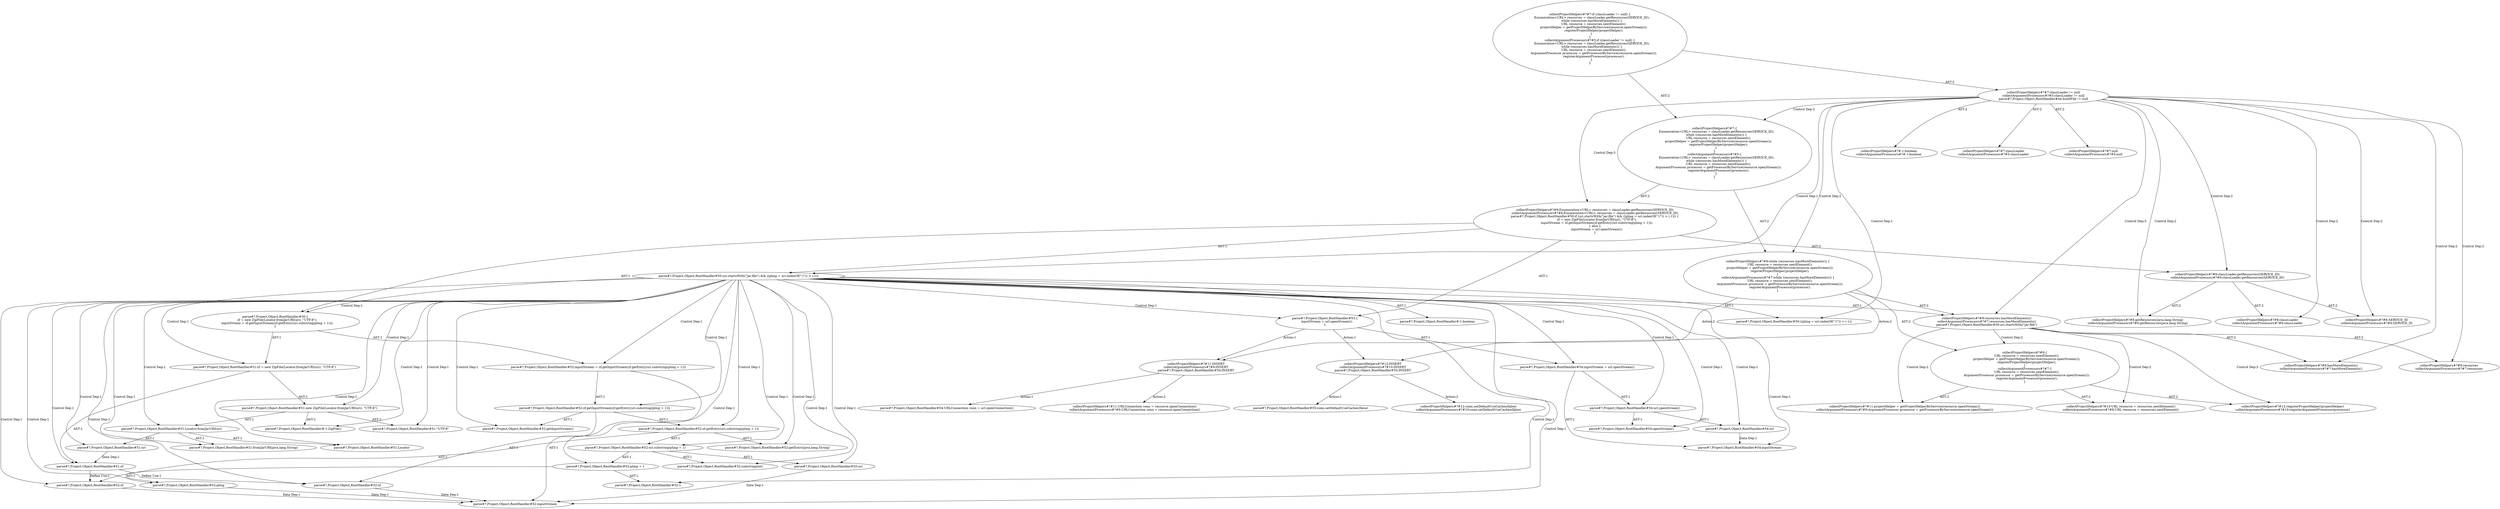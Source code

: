 digraph "Pattern" {
0 [label="collectProjectHelpers#?#11:INSERT
collectArgumentProcessors#?#9:INSERT
parse#?,Project,Object,RootHandler#54:INSERT" shape=ellipse]
1 [label="collectProjectHelpers#?#9:while (resources.hasMoreElements()) \{
    URL resource = resources.nextElement();
    projectHelper = getProjectHelperByService(resource.openStream());
    registerProjectHelper(projectHelper);
\} 
collectArgumentProcessors#?#7:while (resources.hasMoreElements()) \{
    URL resource = resources.nextElement();
    ArgumentProcessor processor = getProcessorByService(resource.openStream());
    registerArgumentProcessor(processor);
\} " shape=ellipse]
2 [label="collectProjectHelpers#?#7:classLoader != null
collectArgumentProcessors#?#5:classLoader != null
parse#?,Project,Object,RootHandler#44:buildFile != null" shape=ellipse]
3 [label="collectProjectHelpers#?#7:if (classLoader != null) \{
    Enumeration<URL> resources = classLoader.getResources(SERVICE_ID);
    while (resources.hasMoreElements()) \{
        URL resource = resources.nextElement();
        projectHelper = getProjectHelperByService(resource.openStream());
        registerProjectHelper(projectHelper);
    \} 
\}
collectArgumentProcessors#?#5:if (classLoader != null) \{
    Enumeration<URL> resources = classLoader.getResources(SERVICE_ID);
    while (resources.hasMoreElements()) \{
        URL resource = resources.nextElement();
        ArgumentProcessor processor = getProcessorByService(resource.openStream());
        registerArgumentProcessor(processor);
    \} 
\}" shape=ellipse]
4 [label="collectProjectHelpers#?#-1:boolean
collectArgumentProcessors#?#-1:boolean" shape=ellipse]
5 [label="collectProjectHelpers#?#7:classLoader
collectArgumentProcessors#?#5:classLoader" shape=ellipse]
6 [label="collectProjectHelpers#?#7:null
collectArgumentProcessors#?#5:null" shape=ellipse]
7 [label="collectProjectHelpers#?#7:\{
    Enumeration<URL> resources = classLoader.getResources(SERVICE_ID);
    while (resources.hasMoreElements()) \{
        URL resource = resources.nextElement();
        projectHelper = getProjectHelperByService(resource.openStream());
        registerProjectHelper(projectHelper);
    \} 
\}
collectArgumentProcessors#?#5:\{
    Enumeration<URL> resources = classLoader.getResources(SERVICE_ID);
    while (resources.hasMoreElements()) \{
        URL resource = resources.nextElement();
        ArgumentProcessor processor = getProcessorByService(resource.openStream());
        registerArgumentProcessor(processor);
    \} 
\}" shape=ellipse]
8 [label="collectProjectHelpers#?#8:Enumeration<URL> resources = classLoader.getResources(SERVICE_ID)
collectArgumentProcessors#?#6:Enumeration<URL> resources = classLoader.getResources(SERVICE_ID)
parse#?,Project,Object,RootHandler#50:if (uri.startsWith(\"jar:file\") && ((pling = uri.indexOf(\"!/\")) > (-1))) \{
    zf = new ZipFile(Locator.fromJarURI(uri), \"UTF-8\");
    inputStream = zf.getInputStream(zf.getEntry(uri.substring(pling + 1)));
\} else \{
    inputStream = url.openStream();
\}" shape=ellipse]
9 [label="collectProjectHelpers#?#8:classLoader.getResources(SERVICE_ID)
collectArgumentProcessors#?#6:classLoader.getResources(SERVICE_ID)" shape=ellipse]
10 [label="collectProjectHelpers#?#8:getResources(java.lang.String)
collectArgumentProcessors#?#6:getResources(java.lang.String)" shape=ellipse]
11 [label="collectProjectHelpers#?#8:classLoader
collectArgumentProcessors#?#6:classLoader" shape=ellipse]
12 [label="collectProjectHelpers#?#8:SERVICE_ID
collectArgumentProcessors#?#6:SERVICE_ID" shape=ellipse]
13 [label="collectProjectHelpers#?#9:resources.hasMoreElements()
collectArgumentProcessors#?#7:resources.hasMoreElements()
parse#?,Project,Object,RootHandler#50:uri.startsWith(\"jar:file\")" shape=ellipse]
14 [label="collectProjectHelpers#?#9:hasMoreElements()
collectArgumentProcessors#?#7:hasMoreElements()" shape=ellipse]
15 [label="collectProjectHelpers#?#9:resources
collectArgumentProcessors#?#7:resources" shape=ellipse]
16 [label="collectProjectHelpers#?#9:\{
    URL resource = resources.nextElement();
    projectHelper = getProjectHelperByService(resource.openStream());
    registerProjectHelper(projectHelper);
\}
collectArgumentProcessors#?#7:\{
    URL resource = resources.nextElement();
    ArgumentProcessor processor = getProcessorByService(resource.openStream());
    registerArgumentProcessor(processor);
\}" shape=ellipse]
17 [label="collectProjectHelpers#?#10:URL resource = resources.nextElement()
collectArgumentProcessors#?#8:URL resource = resources.nextElement()" shape=ellipse]
18 [label="collectProjectHelpers#?#11:projectHelper = getProjectHelperByService(resource.openStream())
collectArgumentProcessors#?#9:ArgumentProcessor processor = getProcessorByService(resource.openStream())" shape=ellipse]
19 [label="collectProjectHelpers#?#12:registerProjectHelper(projectHelper)
collectArgumentProcessors#?#10:registerArgumentProcessor(processor)" shape=ellipse]
20 [label="collectProjectHelpers#?#12:INSERT
collectArgumentProcessors#?#10:INSERT
parse#?,Project,Object,RootHandler#55:INSERT" shape=ellipse]
21 [label="collectProjectHelpers#?#12:conn.setDefaultUseCaches(false)
collectArgumentProcessors#?#10:conn.setDefaultUseCaches(false)" shape=ellipse]
22 [label="collectProjectHelpers#?#11:URLConnection conn = resource.openConnection()
collectArgumentProcessors#?#9:URLConnection conn = resource.openConnection()" shape=ellipse]
23 [label="parse#?,Project,Object,RootHandler#54:inputStream = url.openStream()" shape=ellipse]
24 [label="parse#?,Project,Object,RootHandler#52:zf.getEntry(uri.substring(pling + 1))" shape=ellipse]
25 [label="parse#?,Project,Object,RootHandler#52:zf.getInputStream(zf.getEntry(uri.substring(pling + 1)))" shape=ellipse]
26 [label="parse#?,Project,Object,RootHandler#52:pling + 1" shape=ellipse]
27 [label="parse#?,Project,Object,RootHandler#54:url.openStream()" shape=ellipse]
28 [label="parse#?,Project,Object,RootHandler#52:uri.substring(pling + 1)" shape=ellipse]
29 [label="parse#?,Project,Object,RootHandler#51:zf = new ZipFile(Locator.fromJarURI(uri), \"UTF-8\")" shape=ellipse]
30 [label="parse#?,Project,Object,RootHandler#52:pling" shape=ellipse]
31 [label="parse#?,Project,Object,RootHandler#51:zf" shape=ellipse]
32 [label="parse#?,Project,Object,RootHandler#52:1" shape=ellipse]
33 [label="parse#?,Project,Object,RootHandler#50:((pling = uri.indexOf(\"!/\")) > (-1))" shape=ellipse]
34 [label="parse#?,Project,Object,RootHandler#53:\{
    inputStream = url.openStream();
\}" shape=ellipse]
35 [label="parse#?,Project,Object,RootHandler#52:substring(int)" shape=ellipse]
36 [label="parse#?,Project,Object,RootHandler#54:openStream()" shape=ellipse]
37 [label="parse#?,Project,Object,RootHandler#55:conn.setDefaultUseCaches(false)" shape=ellipse]
38 [label="parse#?,Project,Object,RootHandler#51:Locator.fromJarURI(uri)" shape=ellipse]
39 [label="parse#?,Project,Object,RootHandler#52:inputStream = zf.getInputStream(zf.getEntry(uri.substring(pling + 1)))" shape=ellipse]
40 [label="parse#?,Project,Object,RootHandler#51:uri" shape=ellipse]
41 [label="parse#?,Project,Object,RootHandler#51:\"UTF-8\"" shape=ellipse]
42 [label="parse#?,Project,Object,RootHandler#50:\{
    zf = new ZipFile(Locator.fromJarURI(uri), \"UTF-8\");
    inputStream = zf.getInputStream(zf.getEntry(uri.substring(pling + 1)));
\}" shape=ellipse]
43 [label="parse#?,Project,Object,RootHandler#54:url" shape=ellipse]
44 [label="parse#?,Project,Object,RootHandler#51:fromJarURI(java.lang.String)" shape=ellipse]
45 [label="parse#?,Project,Object,RootHandler#-1:ZipFile()" shape=ellipse]
46 [label="parse#?,Project,Object,RootHandler#51:new ZipFile(Locator.fromJarURI(uri), \"UTF-8\")" shape=ellipse]
47 [label="parse#?,Project,Object,RootHandler#52:getEntry(java.lang.String)" shape=ellipse]
48 [label="parse#?,Project,Object,RootHandler#52:zf" shape=ellipse]
49 [label="parse#?,Project,Object,RootHandler#52:getInputStream()" shape=ellipse]
50 [label="parse#?,Project,Object,RootHandler#52:zf" shape=ellipse]
51 [label="parse#?,Project,Object,RootHandler#50:uri.startsWith(\"jar:file\") && ((pling = uri.indexOf(\"!/\")) > (-1))" shape=ellipse]
52 [label="parse#?,Project,Object,RootHandler#54:inputStream" shape=ellipse]
53 [label="parse#?,Project,Object,RootHandler#54:URLConnection conn = url.openConnection()" shape=ellipse]
54 [label="parse#?,Project,Object,RootHandler#52:uri" shape=ellipse]
55 [label="parse#?,Project,Object,RootHandler#52:inputStream" shape=ellipse]
56 [label="parse#?,Project,Object,RootHandler#-1:boolean" shape=ellipse]
57 [label="parse#?,Project,Object,RootHandler#51:Locator" shape=ellipse]
0 -> 22 [label="Action:2"];
0 -> 53 [label="Action:1"];
1 -> 0 [label="Action:2"];
1 -> 13 [label="AST:2"];
1 -> 16 [label="AST:2"];
1 -> 20 [label="Action:2"];
2 -> 1 [label="Control Dep:2"];
2 -> 4 [label="AST:2"];
2 -> 5 [label="AST:2"];
2 -> 6 [label="AST:2"];
2 -> 7 [label="Control Dep:2"];
2 -> 8 [label="Control Dep:3"];
2 -> 9 [label="Control Dep:2"];
2 -> 10 [label="Control Dep:2"];
2 -> 11 [label="Control Dep:2"];
2 -> 12 [label="Control Dep:2"];
2 -> 13 [label="Control Dep:3"];
2 -> 14 [label="Control Dep:2"];
2 -> 15 [label="Control Dep:2"];
2 -> 33 [label="Control Dep:1"];
2 -> 51 [label="Control Dep:1"];
3 -> 2 [label="AST:2"];
3 -> 7 [label="AST:2"];
7 -> 1 [label="AST:2"];
7 -> 8 [label="AST:2"];
8 -> 9 [label="AST:2"];
8 -> 34 [label="AST:1"];
8 -> 42 [label="AST:1"];
8 -> 51 [label="AST:1"];
9 -> 11 [label="AST:2"];
9 -> 10 [label="AST:2"];
9 -> 12 [label="AST:2"];
13 -> 15 [label="AST:2"];
13 -> 14 [label="AST:2"];
13 -> 16 [label="Control Dep:2"];
13 -> 17 [label="Control Dep:2"];
13 -> 18 [label="Control Dep:2"];
13 -> 19 [label="Control Dep:2"];
16 -> 17 [label="AST:2"];
16 -> 18 [label="AST:2"];
16 -> 19 [label="AST:2"];
20 -> 21 [label="Action:2"];
20 -> 37 [label="Action:1"];
23 -> 52 [label="AST:1"];
23 -> 27 [label="AST:1"];
24 -> 50 [label="AST:1"];
24 -> 47 [label="AST:1"];
24 -> 28 [label="AST:1"];
25 -> 24 [label="AST:1"];
25 -> 48 [label="AST:1"];
25 -> 49 [label="AST:1"];
26 -> 30 [label="AST:1"];
26 -> 32 [label="AST:1"];
27 -> 43 [label="AST:1"];
27 -> 36 [label="AST:1"];
28 -> 26 [label="AST:1"];
28 -> 54 [label="AST:1"];
28 -> 35 [label="AST:1"];
29 -> 31 [label="AST:1"];
29 -> 46 [label="AST:1"];
30 -> 55 [label="Data Dep:1"];
31 -> 48 [label="Define Use:1"];
31 -> 50 [label="Define Use:1"];
34 -> 23 [label="AST:1"];
34 -> 0 [label="Action:1"];
34 -> 20 [label="Action:1"];
38 -> 57 [label="AST:1"];
38 -> 44 [label="AST:1"];
38 -> 40 [label="AST:1"];
39 -> 25 [label="AST:1"];
39 -> 55 [label="AST:1"];
40 -> 31 [label="Data Dep:1"];
42 -> 29 [label="AST:1"];
42 -> 39 [label="AST:1"];
43 -> 52 [label="Data Dep:1"];
46 -> 38 [label="AST:1"];
46 -> 41 [label="AST:1"];
46 -> 45 [label="AST:1"];
48 -> 55 [label="Data Dep:1"];
50 -> 55 [label="Data Dep:1"];
51 -> 23 [label="Control Dep:1"];
51 -> 24 [label="Control Dep:1"];
51 -> 25 [label="Control Dep:1"];
51 -> 26 [label="Control Dep:1"];
51 -> 27 [label="Control Dep:1"];
51 -> 28 [label="Control Dep:1"];
51 -> 29 [label="Control Dep:1"];
51 -> 30 [label="Control Dep:1"];
51 -> 31 [label="Control Dep:1"];
51 -> 32 [label="Control Dep:1"];
51 -> 33 [label="AST:1"];
51 -> 34 [label="Control Dep:1"];
51 -> 35 [label="Control Dep:1"];
51 -> 36 [label="Control Dep:1"];
51 -> 38 [label="Control Dep:1"];
51 -> 39 [label="Control Dep:1"];
51 -> 40 [label="Control Dep:1"];
51 -> 41 [label="Control Dep:1"];
51 -> 42 [label="Control Dep:1"];
51 -> 43 [label="Control Dep:1"];
51 -> 44 [label="Control Dep:1"];
51 -> 45 [label="Control Dep:1"];
51 -> 46 [label="Control Dep:1"];
51 -> 47 [label="Control Dep:1"];
51 -> 48 [label="Control Dep:1"];
51 -> 49 [label="Control Dep:1"];
51 -> 50 [label="Control Dep:1"];
51 -> 56 [label="AST:1"];
51 -> 13 [label="AST:1"];
51 -> 57 [label="Control Dep:1"];
51 -> 55 [label="Control Dep:1"];
51 -> 54 [label="Control Dep:1"];
51 -> 52 [label="Control Dep:1"];
54 -> 55 [label="Data Dep:1"];
}